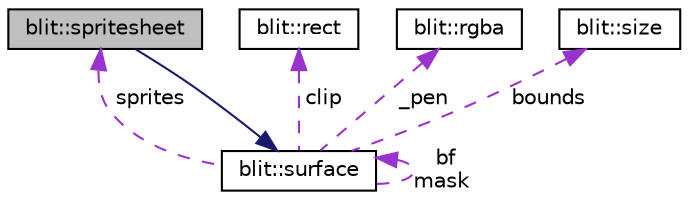 digraph "blit::spritesheet"
{
  edge [fontname="Helvetica",fontsize="10",labelfontname="Helvetica",labelfontsize="10"];
  node [fontname="Helvetica",fontsize="10",shape=record];
  Node2 [label="blit::spritesheet",height=0.2,width=0.4,color="black", fillcolor="grey75", style="filled", fontcolor="black"];
  Node3 -> Node2 [dir="back",color="midnightblue",fontsize="10",style="solid",fontname="Helvetica"];
  Node3 [label="blit::surface",height=0.2,width=0.4,color="black", fillcolor="white", style="filled",URL="$structblit_1_1surface.html"];
  Node4 -> Node3 [dir="back",color="darkorchid3",fontsize="10",style="dashed",label=" clip" ,fontname="Helvetica"];
  Node4 [label="blit::rect",height=0.2,width=0.4,color="black", fillcolor="white", style="filled",URL="$structblit_1_1rect.html"];
  Node3 -> Node3 [dir="back",color="darkorchid3",fontsize="10",style="dashed",label=" bf\nmask" ,fontname="Helvetica"];
  Node2 -> Node3 [dir="back",color="darkorchid3",fontsize="10",style="dashed",label=" sprites" ,fontname="Helvetica"];
  Node5 -> Node3 [dir="back",color="darkorchid3",fontsize="10",style="dashed",label=" _pen" ,fontname="Helvetica"];
  Node5 [label="blit::rgba",height=0.2,width=0.4,color="black", fillcolor="white", style="filled",URL="$structblit_1_1rgba.html"];
  Node6 -> Node3 [dir="back",color="darkorchid3",fontsize="10",style="dashed",label=" bounds" ,fontname="Helvetica"];
  Node6 [label="blit::size",height=0.2,width=0.4,color="black", fillcolor="white", style="filled",URL="$structblit_1_1size.html"];
}
